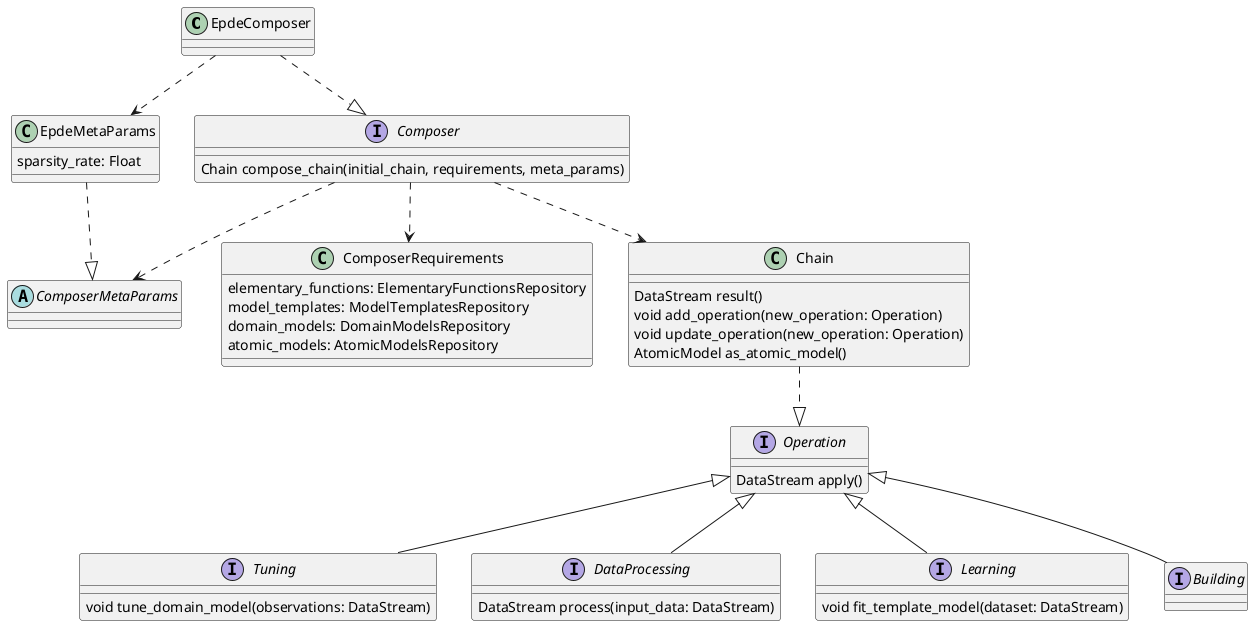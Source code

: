 @startuml

class EpdeComposer
class EpdeMetaParams {
    sparsity_rate: Float
}

interface Composer {

    Chain compose_chain(initial_chain, requirements, meta_params)

}
class ComposerRequirements {
    elementary_functions: ElementaryFunctionsRepository
    model_templates: ModelTemplatesRepository
    domain_models: DomainModelsRepository
    atomic_models: AtomicModelsRepository
}

abstract class ComposerMetaParams

class Chain {
    DataStream result()
    void add_operation(new_operation: Operation)
    void update_operation(new_operation: Operation)
    AtomicModel as_atomic_model()
}


interface Operation {
    DataStream apply()
}

interface Tuning {
    void tune_domain_model(observations: DataStream)
}

interface DataProcessing {
    DataStream process(input_data: DataStream)
}

interface Learning {
    void fit_template_model(dataset: DataStream)
}

interface Building {

}

Composer ..> ComposerRequirements
Composer ..> ComposerMetaParams
Composer ..> Chain


EpdeComposer ..|> Composer
EpdeMetaParams ..|> ComposerMetaParams
EpdeComposer ..> EpdeMetaParams

Chain ..|> Operation

Operation <|-- DataProcessing
Operation <|-- Tuning
Operation <|-- Learning
Operation <|-- Building
@enduml